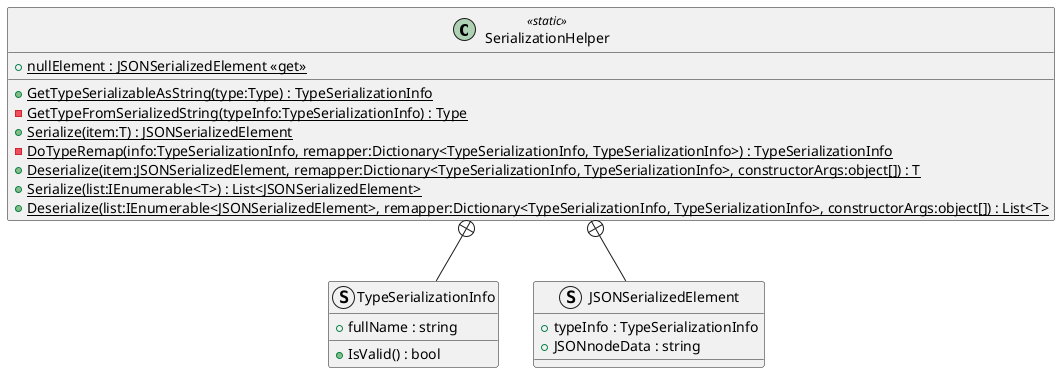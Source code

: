 @startuml
class SerializationHelper <<static>> {
    + {static} nullElement : JSONSerializedElement <<get>>
    + {static} GetTypeSerializableAsString(type:Type) : TypeSerializationInfo
    {static} - GetTypeFromSerializedString(typeInfo:TypeSerializationInfo) : Type
    + {static} Serialize(item:T) : JSONSerializedElement
    {static} - DoTypeRemap(info:TypeSerializationInfo, remapper:Dictionary<TypeSerializationInfo, TypeSerializationInfo>) : TypeSerializationInfo
    + {static} Deserialize(item:JSONSerializedElement, remapper:Dictionary<TypeSerializationInfo, TypeSerializationInfo>, constructorArgs:object[]) : T
    + {static} Serialize(list:IEnumerable<T>) : List<JSONSerializedElement>
    + {static} Deserialize(list:IEnumerable<JSONSerializedElement>, remapper:Dictionary<TypeSerializationInfo, TypeSerializationInfo>, constructorArgs:object[]) : List<T>
}
struct TypeSerializationInfo {
    + fullName : string
    + IsValid() : bool
}
struct JSONSerializedElement {
    + typeInfo : TypeSerializationInfo
    + JSONnodeData : string
}
SerializationHelper +-- TypeSerializationInfo
SerializationHelper +-- JSONSerializedElement
@enduml

